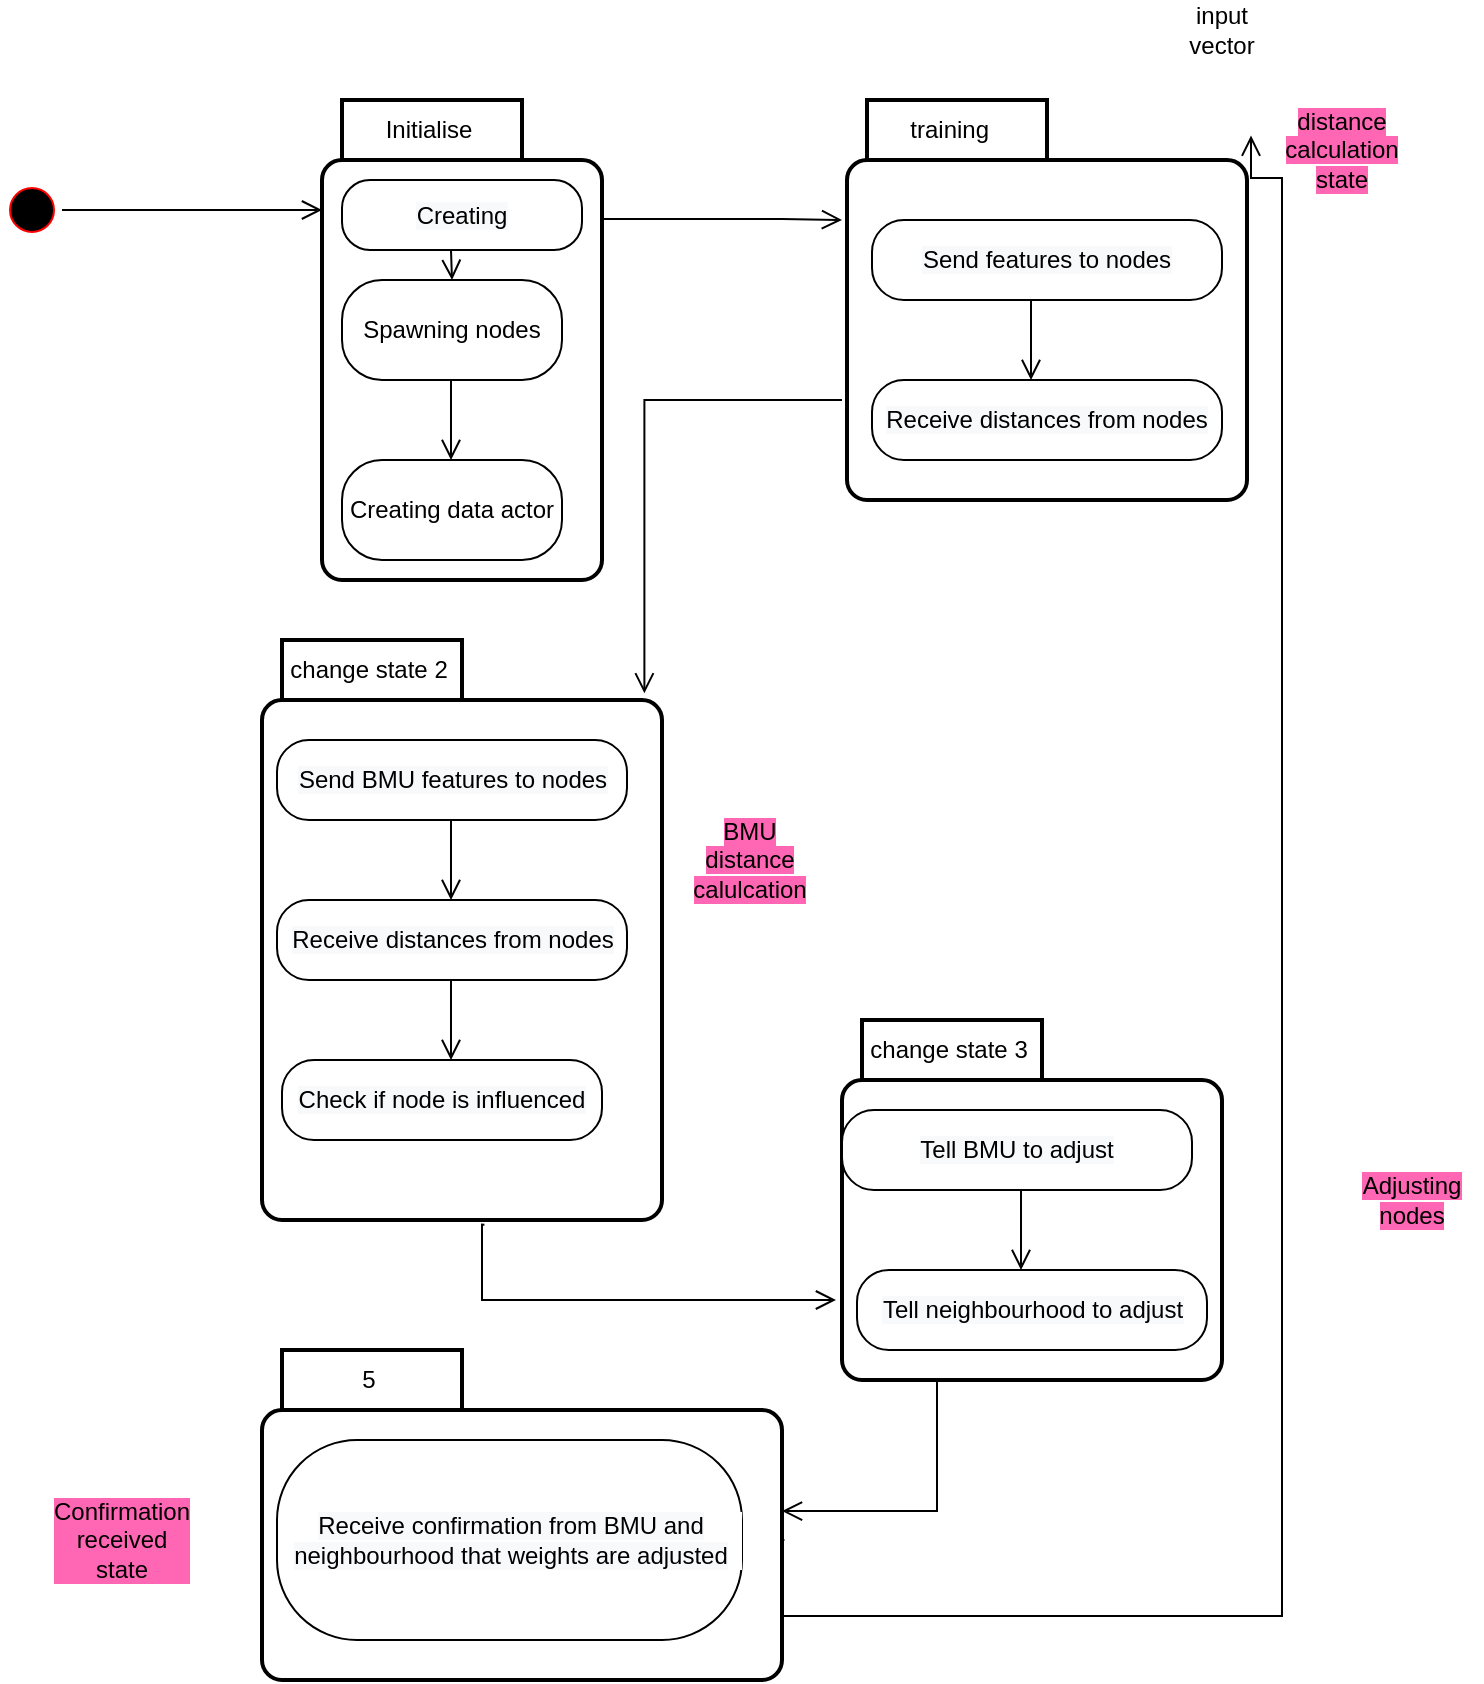 <mxfile version="15.8.3" type="github">
  <diagram id="39YjE3SLRDVz2EWh9CO7" name="Page-1">
    <mxGraphModel dx="1483" dy="767" grid="1" gridSize="10" guides="1" tooltips="1" connect="1" arrows="1" fold="1" page="1" pageScale="1" pageWidth="827" pageHeight="1169" math="0" shadow="0">
      <root>
        <mxCell id="0" />
        <mxCell id="1" parent="0" />
        <mxCell id="mlNa0WtkvahHxnJr3UIz-1" value="" style="edgeStyle=orthogonalEdgeStyle;html=1;verticalAlign=bottom;endArrow=open;endSize=8;strokeColor=#000000;rounded=0;" edge="1" parent="1">
          <mxGeometry relative="1" as="geometry">
            <mxPoint x="200" y="135" as="targetPoint" />
            <mxPoint x="70" y="135" as="sourcePoint" />
          </mxGeometry>
        </mxCell>
        <mxCell id="mlNa0WtkvahHxnJr3UIz-2" value="Initialise" style="shape=folder;align=center;verticalAlign=middle;fontStyle=0;tabWidth=100;tabHeight=30;tabPosition=left;html=1;boundedLbl=1;labelInHeader=1;rounded=1;absoluteArcSize=1;arcSize=10;strokeWidth=2;" vertex="1" parent="1">
          <mxGeometry x="200" y="80" width="140" height="240" as="geometry" />
        </mxCell>
        <mxCell id="mlNa0WtkvahHxnJr3UIz-4" value="" style="edgeStyle=orthogonalEdgeStyle;html=1;verticalAlign=bottom;endArrow=open;endSize=8;strokeColor=#000000;rounded=0;" edge="1" parent="1">
          <mxGeometry relative="1" as="geometry">
            <mxPoint x="460" y="140" as="targetPoint" />
            <mxPoint x="340" y="139.5" as="sourcePoint" />
            <Array as="points">
              <mxPoint x="430" y="140" />
              <mxPoint x="430" y="140" />
            </Array>
          </mxGeometry>
        </mxCell>
        <mxCell id="mlNa0WtkvahHxnJr3UIz-5" value="training&amp;nbsp;" style="shape=folder;align=center;verticalAlign=middle;fontStyle=0;tabWidth=100;tabHeight=30;tabPosition=left;html=1;boundedLbl=1;labelInHeader=1;rounded=1;absoluteArcSize=1;arcSize=10;strokeWidth=2;" vertex="1" parent="1">
          <mxGeometry x="462.5" y="80" width="200" height="200" as="geometry" />
        </mxCell>
        <mxCell id="mlNa0WtkvahHxnJr3UIz-6" value="&lt;span style=&quot;background-color: rgb(248 , 249 , 250)&quot;&gt;Send features to nodes&lt;/span&gt;" style="rounded=1;whiteSpace=wrap;html=1;arcSize=40;fontColor=#000000;fillColor=#FFFFFF;strokeColor=#000000;labelBackgroundColor=default;" vertex="1" parent="1">
          <mxGeometry x="475" y="140" width="175" height="40" as="geometry" />
        </mxCell>
        <mxCell id="mlNa0WtkvahHxnJr3UIz-7" value="&lt;span style=&quot;background-color: rgb(248 , 249 , 250)&quot;&gt;Receive distances from nodes&lt;/span&gt;" style="rounded=1;whiteSpace=wrap;html=1;arcSize=40;fontColor=#000000;fillColor=#FFFFFF;strokeColor=#000000;labelBackgroundColor=default;" vertex="1" parent="1">
          <mxGeometry x="475" y="220" width="175" height="40" as="geometry" />
        </mxCell>
        <mxCell id="mlNa0WtkvahHxnJr3UIz-9" value="" style="edgeStyle=orthogonalEdgeStyle;html=1;verticalAlign=bottom;endArrow=open;endSize=8;strokeColor=#000000;rounded=0;" edge="1" parent="1">
          <mxGeometry relative="1" as="geometry">
            <mxPoint x="554.5" y="220" as="targetPoint" />
            <mxPoint x="554.5" y="180" as="sourcePoint" />
            <Array as="points">
              <mxPoint x="554.5" y="220" />
            </Array>
          </mxGeometry>
        </mxCell>
        <mxCell id="mlNa0WtkvahHxnJr3UIz-12" value="" style="ellipse;html=1;shape=startState;fillColor=#000000;strokeColor=#ff0000;" vertex="1" parent="1">
          <mxGeometry x="40" y="120" width="30" height="30" as="geometry" />
        </mxCell>
        <mxCell id="mlNa0WtkvahHxnJr3UIz-13" value="&lt;span style=&quot;background-color: rgb(248 , 249 , 250)&quot;&gt;Creating&lt;/span&gt;" style="rounded=1;whiteSpace=wrap;html=1;arcSize=40;fontColor=#000000;fillColor=#FFFFFF;strokeColor=#000000;labelBackgroundColor=default;" vertex="1" parent="1">
          <mxGeometry x="210" y="120" width="120" height="35" as="geometry" />
        </mxCell>
        <mxCell id="mlNa0WtkvahHxnJr3UIz-14" value="Spawning nodes" style="rounded=1;whiteSpace=wrap;html=1;arcSize=40;fontColor=#000000;fillColor=#FFFFFF;strokeColor=#000000;labelBackgroundColor=default;" vertex="1" parent="1">
          <mxGeometry x="210" y="170" width="110" height="50" as="geometry" />
        </mxCell>
        <mxCell id="mlNa0WtkvahHxnJr3UIz-15" value="Creating data actor" style="rounded=1;whiteSpace=wrap;html=1;arcSize=40;fontColor=#000000;fillColor=#FFFFFF;strokeColor=#000000;labelBackgroundColor=default;" vertex="1" parent="1">
          <mxGeometry x="210" y="260" width="110" height="50" as="geometry" />
        </mxCell>
        <mxCell id="mlNa0WtkvahHxnJr3UIz-16" value="" style="edgeStyle=orthogonalEdgeStyle;html=1;verticalAlign=bottom;endArrow=open;endSize=8;strokeColor=#000000;rounded=0;entryX=0.5;entryY=0;entryDx=0;entryDy=0;" edge="1" parent="1" target="mlNa0WtkvahHxnJr3UIz-14">
          <mxGeometry relative="1" as="geometry">
            <mxPoint x="264.5" y="195" as="targetPoint" />
            <mxPoint x="264.5" y="155" as="sourcePoint" />
            <Array as="points" />
          </mxGeometry>
        </mxCell>
        <mxCell id="mlNa0WtkvahHxnJr3UIz-21" value="" style="edgeStyle=orthogonalEdgeStyle;html=1;verticalAlign=bottom;endArrow=open;endSize=8;strokeColor=#000000;rounded=0;" edge="1" parent="1">
          <mxGeometry relative="1" as="geometry">
            <mxPoint x="264.5" y="260" as="targetPoint" />
            <mxPoint x="264.5" y="220" as="sourcePoint" />
            <Array as="points">
              <mxPoint x="264.5" y="260" />
            </Array>
          </mxGeometry>
        </mxCell>
        <mxCell id="mlNa0WtkvahHxnJr3UIz-28" value="change state 2" style="shape=folder;align=center;verticalAlign=middle;fontStyle=0;tabWidth=100;tabHeight=30;tabPosition=left;html=1;boundedLbl=1;labelInHeader=1;rounded=1;absoluteArcSize=1;arcSize=10;strokeWidth=2;" vertex="1" parent="1">
          <mxGeometry x="170" y="350" width="200" height="290" as="geometry" />
        </mxCell>
        <mxCell id="mlNa0WtkvahHxnJr3UIz-29" value="&lt;span style=&quot;background-color: rgb(248 , 249 , 250)&quot;&gt;Send BMU features to nodes&lt;/span&gt;" style="rounded=1;whiteSpace=wrap;html=1;arcSize=40;fontColor=#000000;fillColor=#FFFFFF;strokeColor=#000000;labelBackgroundColor=default;" vertex="1" parent="1">
          <mxGeometry x="177.5" y="400" width="175" height="40" as="geometry" />
        </mxCell>
        <mxCell id="mlNa0WtkvahHxnJr3UIz-30" value="&lt;span style=&quot;background-color: rgb(248 , 249 , 250)&quot;&gt;Receive distances from nodes&lt;/span&gt;" style="rounded=1;whiteSpace=wrap;html=1;arcSize=40;fontColor=#000000;fillColor=#FFFFFF;strokeColor=#000000;labelBackgroundColor=default;" vertex="1" parent="1">
          <mxGeometry x="177.5" y="480" width="175" height="40" as="geometry" />
        </mxCell>
        <mxCell id="mlNa0WtkvahHxnJr3UIz-31" value="&lt;span style=&quot;background-color: rgb(248 , 249 , 250)&quot;&gt;Check if node is influenced&lt;/span&gt;" style="rounded=1;whiteSpace=wrap;html=1;arcSize=40;fontColor=#000000;fillColor=#FFFFFF;strokeColor=#000000;labelBackgroundColor=default;" vertex="1" parent="1">
          <mxGeometry x="180" y="560" width="160" height="40" as="geometry" />
        </mxCell>
        <mxCell id="mlNa0WtkvahHxnJr3UIz-32" value="" style="edgeStyle=orthogonalEdgeStyle;html=1;verticalAlign=bottom;endArrow=open;endSize=8;strokeColor=#000000;rounded=0;" edge="1" parent="1">
          <mxGeometry relative="1" as="geometry">
            <mxPoint x="264.5" y="480" as="targetPoint" />
            <mxPoint x="264.5" y="440" as="sourcePoint" />
            <Array as="points">
              <mxPoint x="264.5" y="480" />
            </Array>
          </mxGeometry>
        </mxCell>
        <mxCell id="mlNa0WtkvahHxnJr3UIz-33" value="" style="edgeStyle=orthogonalEdgeStyle;html=1;verticalAlign=bottom;endArrow=open;endSize=8;strokeColor=#000000;rounded=0;" edge="1" parent="1">
          <mxGeometry relative="1" as="geometry">
            <mxPoint x="264.5" y="560" as="targetPoint" />
            <mxPoint x="264.5" y="520" as="sourcePoint" />
            <Array as="points">
              <mxPoint x="264.5" y="560" />
            </Array>
          </mxGeometry>
        </mxCell>
        <mxCell id="mlNa0WtkvahHxnJr3UIz-38" value="change state 3" style="shape=folder;align=center;verticalAlign=middle;fontStyle=0;tabWidth=100;tabHeight=30;tabPosition=left;html=1;boundedLbl=1;labelInHeader=1;rounded=1;absoluteArcSize=1;arcSize=10;strokeWidth=2;" vertex="1" parent="1">
          <mxGeometry x="460" y="540" width="190" height="180" as="geometry" />
        </mxCell>
        <mxCell id="mlNa0WtkvahHxnJr3UIz-39" value="&lt;span style=&quot;background-color: rgb(248 , 249 , 250)&quot;&gt;Tell BMU to adjust&lt;/span&gt;" style="rounded=1;whiteSpace=wrap;html=1;arcSize=40;fontColor=#000000;fillColor=#FFFFFF;strokeColor=#000000;labelBackgroundColor=default;" vertex="1" parent="1">
          <mxGeometry x="460" y="585" width="175" height="40" as="geometry" />
        </mxCell>
        <mxCell id="mlNa0WtkvahHxnJr3UIz-40" value="" style="edgeStyle=orthogonalEdgeStyle;html=1;verticalAlign=bottom;endArrow=open;endSize=8;strokeColor=#000000;rounded=0;" edge="1" parent="1">
          <mxGeometry relative="1" as="geometry">
            <mxPoint x="549.5" y="665" as="targetPoint" />
            <mxPoint x="549.5" y="625" as="sourcePoint" />
            <Array as="points">
              <mxPoint x="549.5" y="665" />
            </Array>
          </mxGeometry>
        </mxCell>
        <mxCell id="mlNa0WtkvahHxnJr3UIz-41" value="&lt;span style=&quot;background-color: rgb(248 , 249 , 250)&quot;&gt;Tell neighbourhood to adjust&lt;/span&gt;" style="rounded=1;whiteSpace=wrap;html=1;arcSize=40;fontColor=#000000;fillColor=#FFFFFF;strokeColor=#000000;labelBackgroundColor=default;" vertex="1" parent="1">
          <mxGeometry x="467.5" y="665" width="175" height="40" as="geometry" />
        </mxCell>
        <mxCell id="mlNa0WtkvahHxnJr3UIz-42" value="" style="edgeStyle=orthogonalEdgeStyle;html=1;verticalAlign=bottom;endArrow=open;endSize=8;strokeColor=#000000;rounded=0;entryX=0.956;entryY=0.092;entryDx=0;entryDy=0;entryPerimeter=0;" edge="1" parent="1" target="mlNa0WtkvahHxnJr3UIz-28">
          <mxGeometry relative="1" as="geometry">
            <mxPoint x="470" y="150" as="targetPoint" />
            <mxPoint x="460" y="230" as="sourcePoint" />
            <Array as="points">
              <mxPoint x="400" y="230" />
              <mxPoint x="361" y="230" />
            </Array>
          </mxGeometry>
        </mxCell>
        <mxCell id="mlNa0WtkvahHxnJr3UIz-43" value="" style="edgeStyle=orthogonalEdgeStyle;html=1;verticalAlign=bottom;endArrow=open;endSize=8;strokeColor=#000000;rounded=0;exitX=0.556;exitY=1.008;exitDx=0;exitDy=0;exitPerimeter=0;" edge="1" parent="1" source="mlNa0WtkvahHxnJr3UIz-28">
          <mxGeometry relative="1" as="geometry">
            <mxPoint x="457" y="680" as="targetPoint" />
            <mxPoint x="378.8" y="683.32" as="sourcePoint" />
            <Array as="points">
              <mxPoint x="280" y="642" />
              <mxPoint x="280" y="680" />
            </Array>
          </mxGeometry>
        </mxCell>
        <mxCell id="mlNa0WtkvahHxnJr3UIz-44" value="5" style="shape=folder;align=center;verticalAlign=middle;fontStyle=0;tabWidth=100;tabHeight=30;tabPosition=left;html=1;boundedLbl=1;labelInHeader=1;rounded=1;absoluteArcSize=1;arcSize=10;strokeWidth=2;" vertex="1" parent="1">
          <mxGeometry x="170" y="705" width="260" height="165" as="geometry" />
        </mxCell>
        <mxCell id="mlNa0WtkvahHxnJr3UIz-45" value="&lt;span style=&quot;background-color: rgb(248 , 249 , 250)&quot;&gt;Receive confirmation from BMU and neighbourhood that weights are adjusted&lt;/span&gt;" style="rounded=1;whiteSpace=wrap;html=1;arcSize=40;fontColor=#000000;fillColor=#FFFFFF;strokeColor=#000000;labelBackgroundColor=default;" vertex="1" parent="1">
          <mxGeometry x="177.5" y="750" width="232.5" height="100" as="geometry" />
        </mxCell>
        <mxCell id="mlNa0WtkvahHxnJr3UIz-46" value="" style="edgeStyle=orthogonalEdgeStyle;html=1;verticalAlign=bottom;endArrow=open;endSize=8;strokeColor=#000000;rounded=0;entryX=1;entryY=0.488;entryDx=0;entryDy=0;entryPerimeter=0;exitX=0.25;exitY=1;exitDx=0;exitDy=0;exitPerimeter=0;" edge="1" parent="1" source="mlNa0WtkvahHxnJr3UIz-38" target="mlNa0WtkvahHxnJr3UIz-44">
          <mxGeometry relative="1" as="geometry">
            <mxPoint x="498.1" y="873.34" as="targetPoint" />
            <mxPoint x="540" y="750" as="sourcePoint" />
            <Array as="points">
              <mxPoint x="508" y="786" />
            </Array>
          </mxGeometry>
        </mxCell>
        <mxCell id="mlNa0WtkvahHxnJr3UIz-47" value="" style="edgeStyle=orthogonalEdgeStyle;html=1;verticalAlign=bottom;endArrow=open;endSize=8;strokeColor=#000000;rounded=0;exitX=0.556;exitY=1.008;exitDx=0;exitDy=0;exitPerimeter=0;entryX=1.01;entryY=0.089;entryDx=0;entryDy=0;entryPerimeter=0;" edge="1" parent="1" target="mlNa0WtkvahHxnJr3UIz-5">
          <mxGeometry relative="1" as="geometry">
            <mxPoint x="750" y="120" as="targetPoint" />
            <mxPoint x="431.2" y="800.02" as="sourcePoint" />
            <Array as="points">
              <mxPoint x="430" y="800" />
              <mxPoint x="430" y="838" />
              <mxPoint x="680" y="838" />
              <mxPoint x="680" y="119" />
            </Array>
          </mxGeometry>
        </mxCell>
        <mxCell id="mlNa0WtkvahHxnJr3UIz-48" value="&lt;span style=&quot;background-color: rgb(255 , 102 , 179)&quot;&gt;distance calculation state&lt;/span&gt;" style="text;html=1;strokeColor=none;fillColor=none;align=center;verticalAlign=middle;whiteSpace=wrap;rounded=0;" vertex="1" parent="1">
          <mxGeometry x="680" y="90" width="60" height="30" as="geometry" />
        </mxCell>
        <mxCell id="mlNa0WtkvahHxnJr3UIz-50" value="input vector" style="text;html=1;strokeColor=none;fillColor=none;align=center;verticalAlign=middle;whiteSpace=wrap;rounded=0;" vertex="1" parent="1">
          <mxGeometry x="620" y="30" width="60" height="30" as="geometry" />
        </mxCell>
        <mxCell id="mlNa0WtkvahHxnJr3UIz-51" value="&lt;span style=&quot;background-color: rgb(255 , 102 , 179)&quot;&gt;BMU distance calulcation&lt;/span&gt;" style="text;html=1;strokeColor=none;fillColor=none;align=center;verticalAlign=middle;whiteSpace=wrap;rounded=0;" vertex="1" parent="1">
          <mxGeometry x="379" y="440" width="70" height="40" as="geometry" />
        </mxCell>
        <mxCell id="mlNa0WtkvahHxnJr3UIz-52" value="&lt;span style=&quot;background-color: rgb(255 , 102 , 179)&quot;&gt;Adjusting nodes&lt;/span&gt;" style="text;html=1;strokeColor=none;fillColor=none;align=center;verticalAlign=middle;whiteSpace=wrap;rounded=0;" vertex="1" parent="1">
          <mxGeometry x="710" y="610" width="70" height="40" as="geometry" />
        </mxCell>
        <mxCell id="mlNa0WtkvahHxnJr3UIz-54" value="Confirmation received state" style="text;html=1;strokeColor=none;fillColor=none;align=center;verticalAlign=middle;whiteSpace=wrap;rounded=0;labelBackgroundColor=#FF66B3;" vertex="1" parent="1">
          <mxGeometry x="70" y="785" width="60" height="30" as="geometry" />
        </mxCell>
      </root>
    </mxGraphModel>
  </diagram>
</mxfile>
